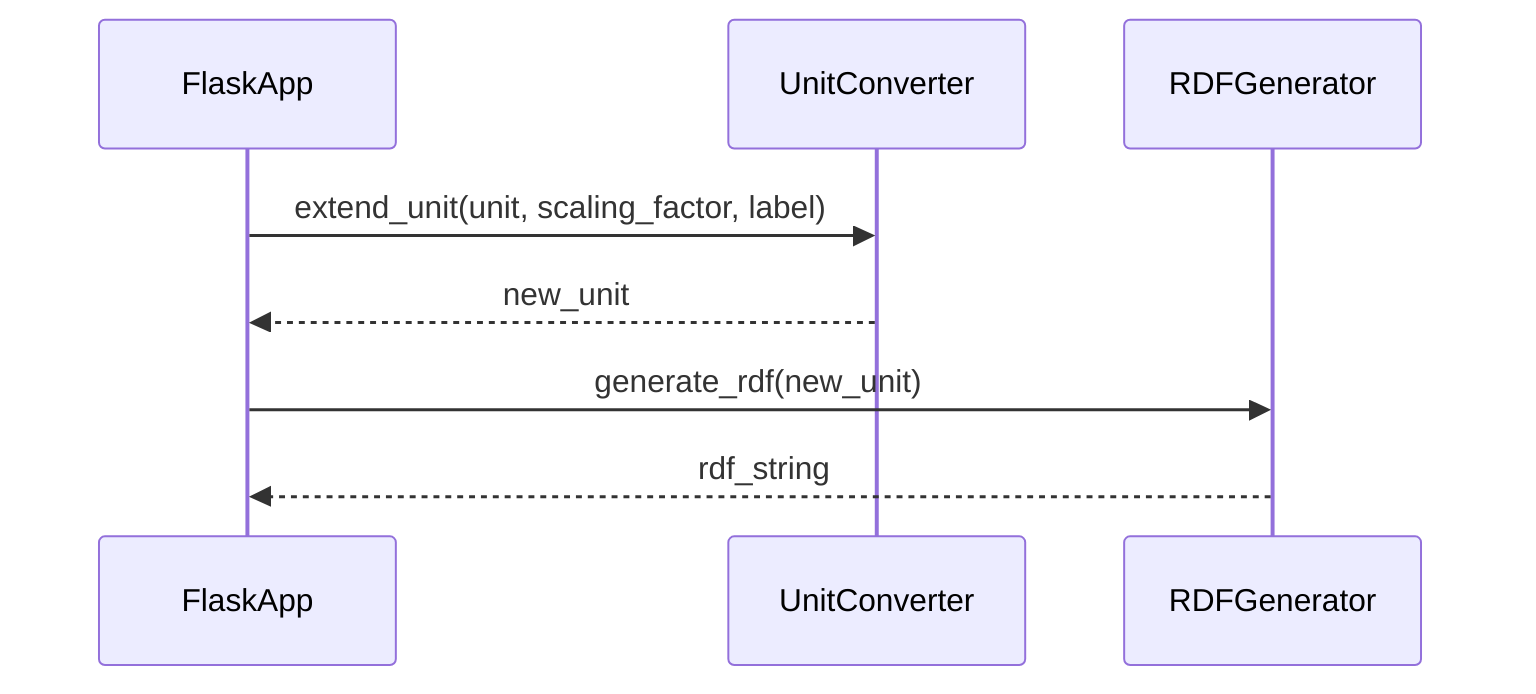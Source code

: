sequenceDiagram
        participant F as FlaskApp
        participant U as UnitConverter
        participant R as RDFGenerator
        F->>U: extend_unit(unit, scaling_factor, label)
        U-->>F: new_unit
        F->>R: generate_rdf(new_unit)
        R-->>F: rdf_string